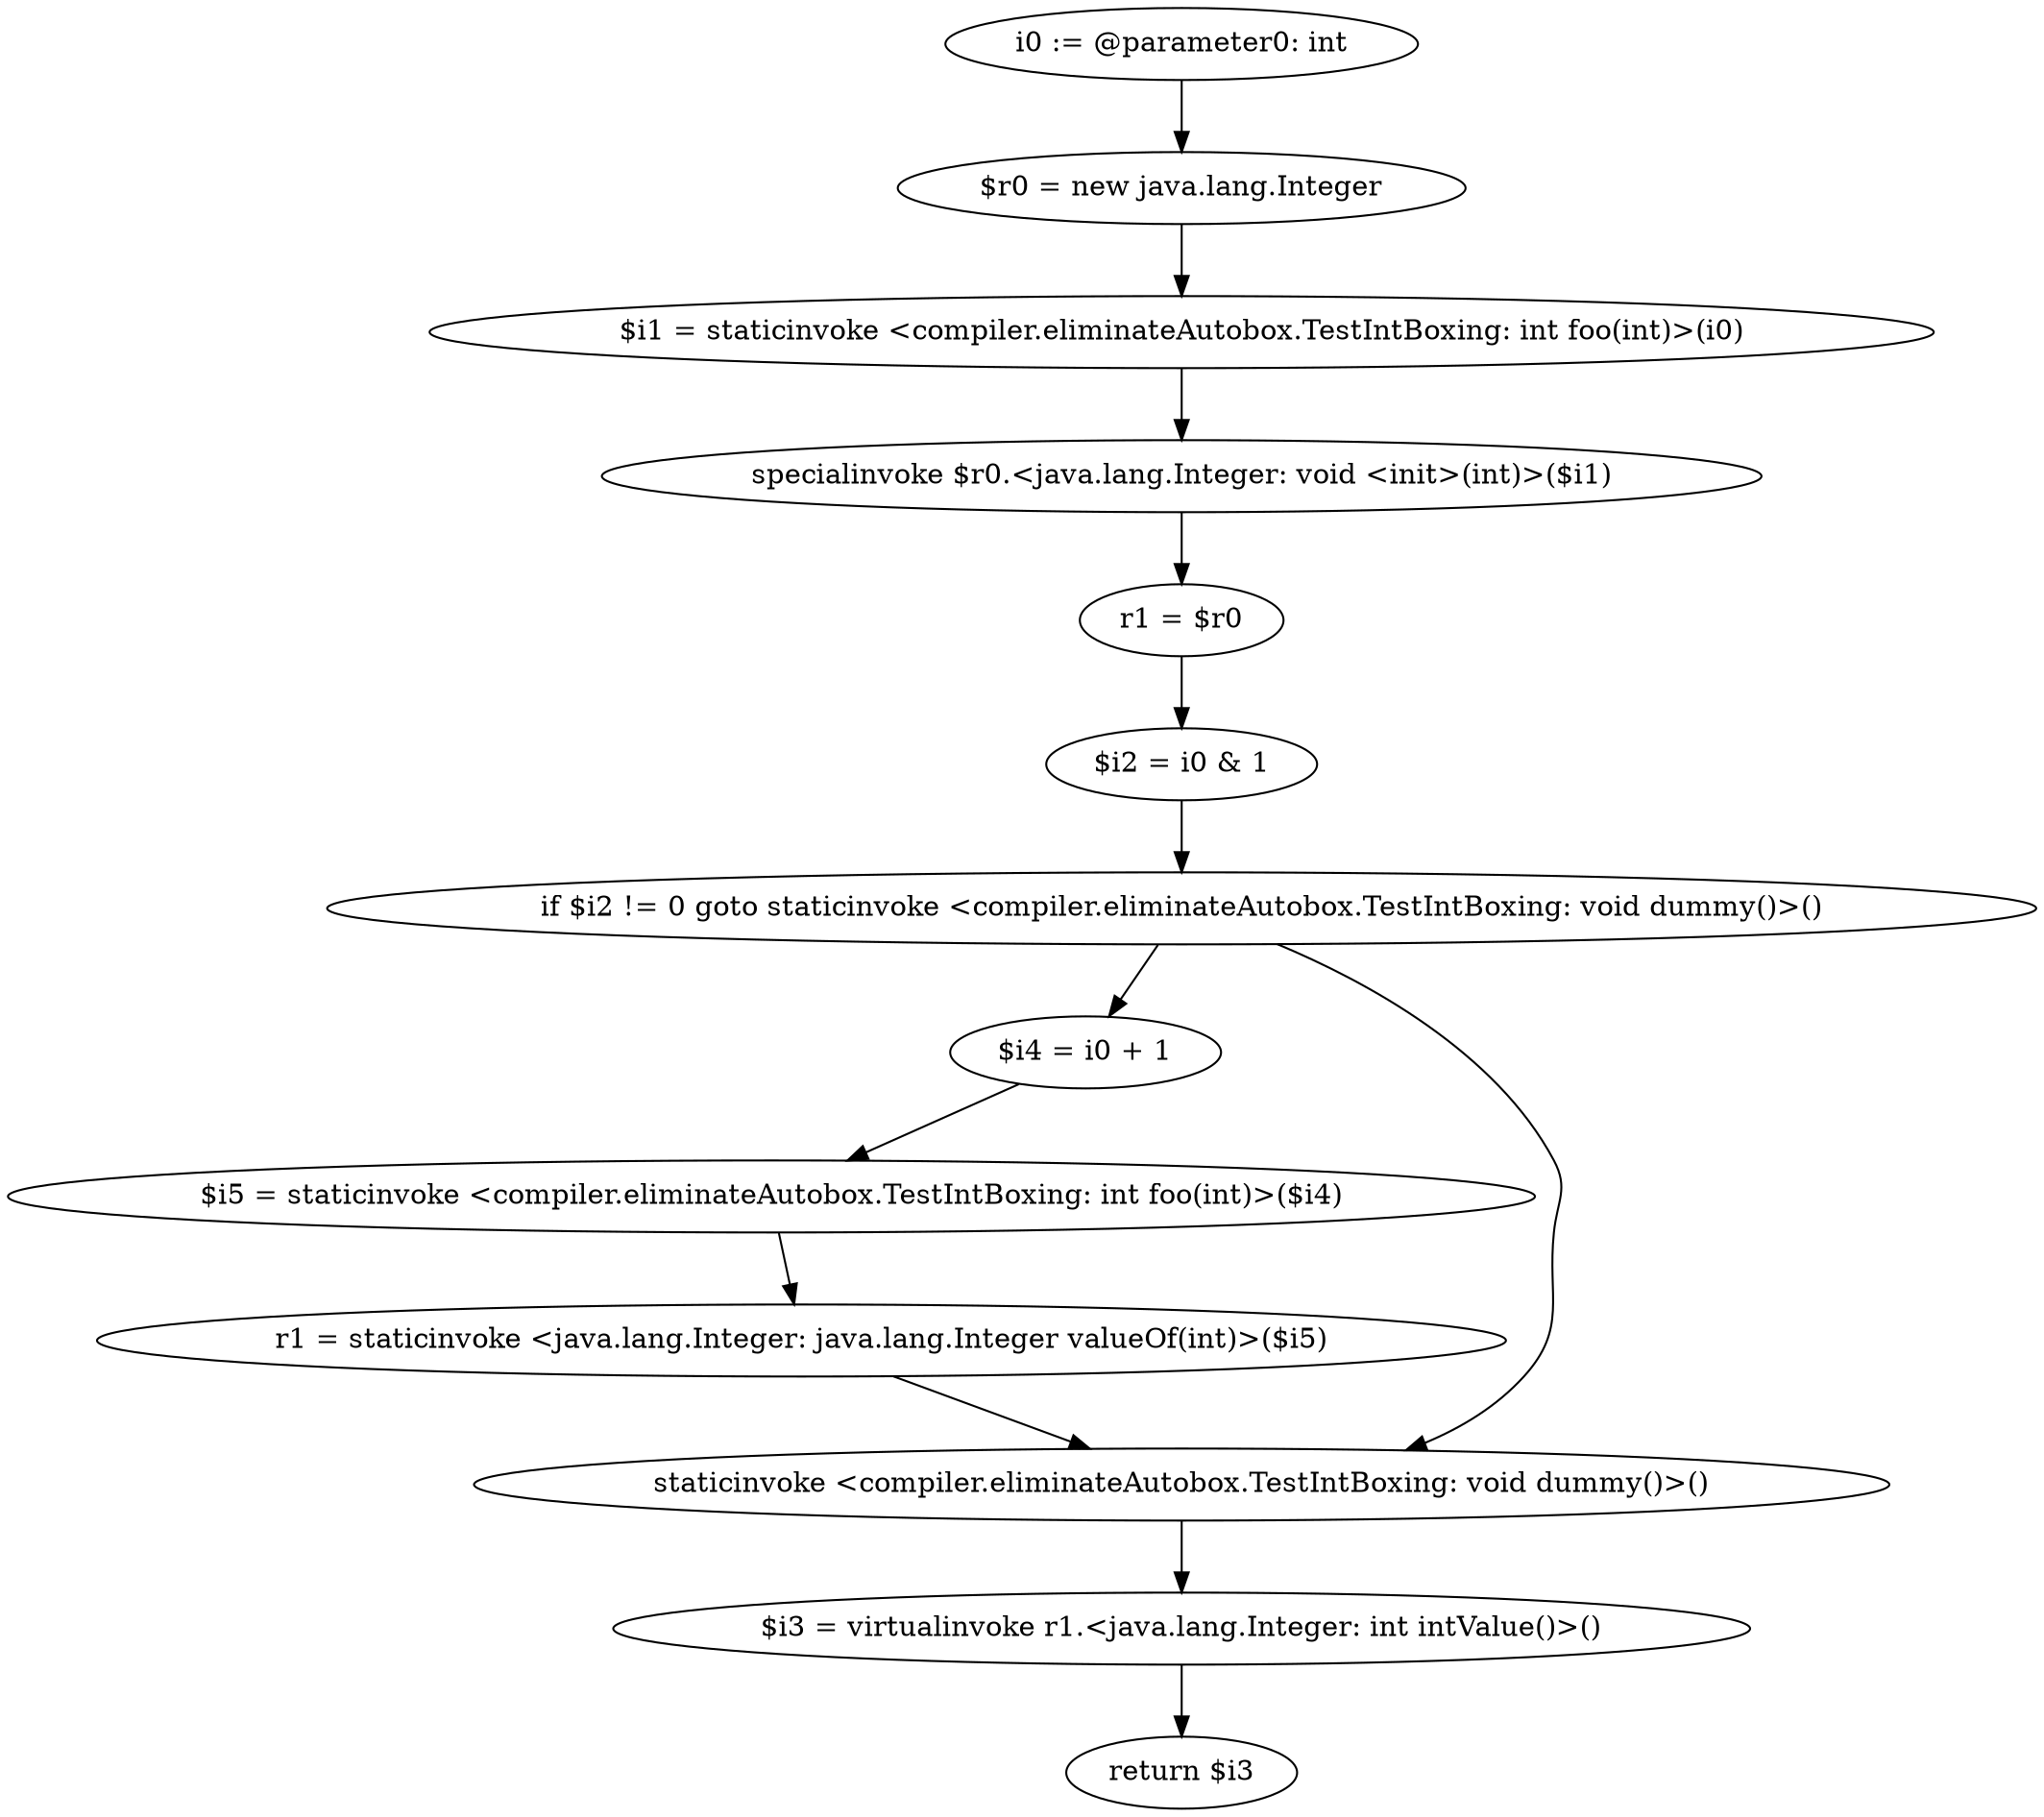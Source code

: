 digraph "unitGraph" {
    "i0 := @parameter0: int"
    "$r0 = new java.lang.Integer"
    "$i1 = staticinvoke <compiler.eliminateAutobox.TestIntBoxing: int foo(int)>(i0)"
    "specialinvoke $r0.<java.lang.Integer: void <init>(int)>($i1)"
    "r1 = $r0"
    "$i2 = i0 & 1"
    "if $i2 != 0 goto staticinvoke <compiler.eliminateAutobox.TestIntBoxing: void dummy()>()"
    "$i4 = i0 + 1"
    "$i5 = staticinvoke <compiler.eliminateAutobox.TestIntBoxing: int foo(int)>($i4)"
    "r1 = staticinvoke <java.lang.Integer: java.lang.Integer valueOf(int)>($i5)"
    "staticinvoke <compiler.eliminateAutobox.TestIntBoxing: void dummy()>()"
    "$i3 = virtualinvoke r1.<java.lang.Integer: int intValue()>()"
    "return $i3"
    "i0 := @parameter0: int"->"$r0 = new java.lang.Integer";
    "$r0 = new java.lang.Integer"->"$i1 = staticinvoke <compiler.eliminateAutobox.TestIntBoxing: int foo(int)>(i0)";
    "$i1 = staticinvoke <compiler.eliminateAutobox.TestIntBoxing: int foo(int)>(i0)"->"specialinvoke $r0.<java.lang.Integer: void <init>(int)>($i1)";
    "specialinvoke $r0.<java.lang.Integer: void <init>(int)>($i1)"->"r1 = $r0";
    "r1 = $r0"->"$i2 = i0 & 1";
    "$i2 = i0 & 1"->"if $i2 != 0 goto staticinvoke <compiler.eliminateAutobox.TestIntBoxing: void dummy()>()";
    "if $i2 != 0 goto staticinvoke <compiler.eliminateAutobox.TestIntBoxing: void dummy()>()"->"$i4 = i0 + 1";
    "if $i2 != 0 goto staticinvoke <compiler.eliminateAutobox.TestIntBoxing: void dummy()>()"->"staticinvoke <compiler.eliminateAutobox.TestIntBoxing: void dummy()>()";
    "$i4 = i0 + 1"->"$i5 = staticinvoke <compiler.eliminateAutobox.TestIntBoxing: int foo(int)>($i4)";
    "$i5 = staticinvoke <compiler.eliminateAutobox.TestIntBoxing: int foo(int)>($i4)"->"r1 = staticinvoke <java.lang.Integer: java.lang.Integer valueOf(int)>($i5)";
    "r1 = staticinvoke <java.lang.Integer: java.lang.Integer valueOf(int)>($i5)"->"staticinvoke <compiler.eliminateAutobox.TestIntBoxing: void dummy()>()";
    "staticinvoke <compiler.eliminateAutobox.TestIntBoxing: void dummy()>()"->"$i3 = virtualinvoke r1.<java.lang.Integer: int intValue()>()";
    "$i3 = virtualinvoke r1.<java.lang.Integer: int intValue()>()"->"return $i3";
}
